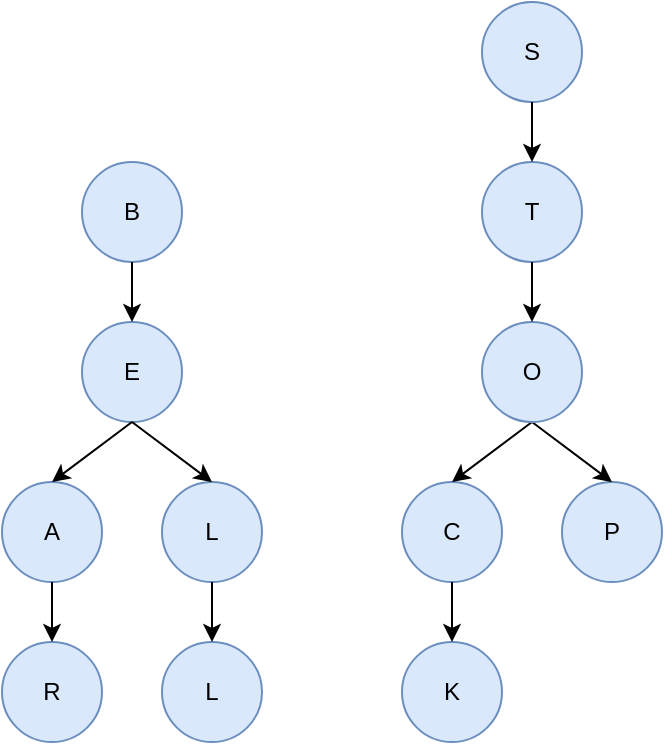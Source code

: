 <mxfile version="13.1.14" type="device"><diagram id="7iCIEOMZ6t4fqjfRX6P_" name="Page-1"><mxGraphModel dx="1422" dy="713" grid="1" gridSize="10" guides="1" tooltips="1" connect="1" arrows="1" fold="1" page="1" pageScale="1" pageWidth="827" pageHeight="1169" math="0" shadow="0"><root><mxCell id="0"/><mxCell id="1" parent="0"/><mxCell id="4EXcTasCEFakWW6M4sGl-2" value="E" style="ellipse;whiteSpace=wrap;html=1;aspect=fixed;fillColor=#dae8fc;strokeColor=#6c8ebf;" vertex="1" parent="1"><mxGeometry x="320" y="230" width="50" height="50" as="geometry"/></mxCell><mxCell id="4EXcTasCEFakWW6M4sGl-3" value="A" style="ellipse;whiteSpace=wrap;html=1;aspect=fixed;fillColor=#dae8fc;strokeColor=#6c8ebf;" vertex="1" parent="1"><mxGeometry x="280" y="310" width="50" height="50" as="geometry"/></mxCell><mxCell id="4EXcTasCEFakWW6M4sGl-4" value="B" style="ellipse;whiteSpace=wrap;html=1;aspect=fixed;fillColor=#dae8fc;strokeColor=#6c8ebf;" vertex="1" parent="1"><mxGeometry x="320" y="150" width="50" height="50" as="geometry"/></mxCell><mxCell id="4EXcTasCEFakWW6M4sGl-7" value="R" style="ellipse;whiteSpace=wrap;html=1;aspect=fixed;fillColor=#dae8fc;strokeColor=#6c8ebf;" vertex="1" parent="1"><mxGeometry x="280" y="390" width="50" height="50" as="geometry"/></mxCell><mxCell id="4EXcTasCEFakWW6M4sGl-8" value="" style="endArrow=classic;html=1;exitX=0.5;exitY=1;exitDx=0;exitDy=0;entryX=0.5;entryY=0;entryDx=0;entryDy=0;" edge="1" parent="1" source="4EXcTasCEFakWW6M4sGl-4" target="4EXcTasCEFakWW6M4sGl-2"><mxGeometry width="50" height="50" relative="1" as="geometry"><mxPoint x="390" y="390" as="sourcePoint"/><mxPoint x="440" y="340" as="targetPoint"/></mxGeometry></mxCell><mxCell id="4EXcTasCEFakWW6M4sGl-11" value="L" style="ellipse;whiteSpace=wrap;html=1;aspect=fixed;fillColor=#dae8fc;strokeColor=#6c8ebf;" vertex="1" parent="1"><mxGeometry x="360" y="390" width="50" height="50" as="geometry"/></mxCell><mxCell id="4EXcTasCEFakWW6M4sGl-12" value="L" style="ellipse;whiteSpace=wrap;html=1;aspect=fixed;fillColor=#dae8fc;strokeColor=#6c8ebf;" vertex="1" parent="1"><mxGeometry x="360" y="310" width="50" height="50" as="geometry"/></mxCell><mxCell id="4EXcTasCEFakWW6M4sGl-13" value="" style="endArrow=classic;html=1;exitX=0.5;exitY=1;exitDx=0;exitDy=0;entryX=0.5;entryY=0;entryDx=0;entryDy=0;" edge="1" parent="1" source="4EXcTasCEFakWW6M4sGl-2" target="4EXcTasCEFakWW6M4sGl-3"><mxGeometry width="50" height="50" relative="1" as="geometry"><mxPoint x="390" y="390" as="sourcePoint"/><mxPoint x="440" y="340" as="targetPoint"/></mxGeometry></mxCell><mxCell id="4EXcTasCEFakWW6M4sGl-14" value="" style="endArrow=classic;html=1;exitX=0.5;exitY=1;exitDx=0;exitDy=0;entryX=0.5;entryY=0;entryDx=0;entryDy=0;" edge="1" parent="1" source="4EXcTasCEFakWW6M4sGl-3" target="4EXcTasCEFakWW6M4sGl-7"><mxGeometry width="50" height="50" relative="1" as="geometry"><mxPoint x="390" y="390" as="sourcePoint"/><mxPoint x="440" y="340" as="targetPoint"/></mxGeometry></mxCell><mxCell id="4EXcTasCEFakWW6M4sGl-15" value="" style="endArrow=classic;html=1;exitX=0.5;exitY=1;exitDx=0;exitDy=0;entryX=0.5;entryY=0;entryDx=0;entryDy=0;" edge="1" parent="1" source="4EXcTasCEFakWW6M4sGl-2" target="4EXcTasCEFakWW6M4sGl-12"><mxGeometry width="50" height="50" relative="1" as="geometry"><mxPoint x="390" y="390" as="sourcePoint"/><mxPoint x="440" y="340" as="targetPoint"/></mxGeometry></mxCell><mxCell id="4EXcTasCEFakWW6M4sGl-16" value="" style="endArrow=classic;html=1;exitX=0.5;exitY=1;exitDx=0;exitDy=0;entryX=0.5;entryY=0;entryDx=0;entryDy=0;" edge="1" parent="1" source="4EXcTasCEFakWW6M4sGl-12" target="4EXcTasCEFakWW6M4sGl-11"><mxGeometry width="50" height="50" relative="1" as="geometry"><mxPoint x="390" y="390" as="sourcePoint"/><mxPoint x="440" y="340" as="targetPoint"/></mxGeometry></mxCell><mxCell id="4EXcTasCEFakWW6M4sGl-17" value="T" style="ellipse;whiteSpace=wrap;html=1;aspect=fixed;fillColor=#dae8fc;strokeColor=#6c8ebf;" vertex="1" parent="1"><mxGeometry x="520" y="150" width="50" height="50" as="geometry"/></mxCell><mxCell id="4EXcTasCEFakWW6M4sGl-18" value="C" style="ellipse;whiteSpace=wrap;html=1;aspect=fixed;fillColor=#dae8fc;strokeColor=#6c8ebf;" vertex="1" parent="1"><mxGeometry x="480" y="310" width="50" height="50" as="geometry"/></mxCell><mxCell id="4EXcTasCEFakWW6M4sGl-19" value="S" style="ellipse;whiteSpace=wrap;html=1;aspect=fixed;fillColor=#dae8fc;strokeColor=#6c8ebf;" vertex="1" parent="1"><mxGeometry x="520" y="70" width="50" height="50" as="geometry"/></mxCell><mxCell id="4EXcTasCEFakWW6M4sGl-20" value="K" style="ellipse;whiteSpace=wrap;html=1;aspect=fixed;fillColor=#dae8fc;strokeColor=#6c8ebf;" vertex="1" parent="1"><mxGeometry x="480" y="390" width="50" height="50" as="geometry"/></mxCell><mxCell id="4EXcTasCEFakWW6M4sGl-21" value="" style="endArrow=classic;html=1;exitX=0.5;exitY=1;exitDx=0;exitDy=0;entryX=0.5;entryY=0;entryDx=0;entryDy=0;" edge="1" parent="1" source="4EXcTasCEFakWW6M4sGl-19" target="4EXcTasCEFakWW6M4sGl-17"><mxGeometry width="50" height="50" relative="1" as="geometry"><mxPoint x="590" y="290" as="sourcePoint"/><mxPoint x="640" y="240" as="targetPoint"/></mxGeometry></mxCell><mxCell id="4EXcTasCEFakWW6M4sGl-23" value="P" style="ellipse;whiteSpace=wrap;html=1;aspect=fixed;fillColor=#dae8fc;strokeColor=#6c8ebf;" vertex="1" parent="1"><mxGeometry x="560" y="310" width="50" height="50" as="geometry"/></mxCell><mxCell id="4EXcTasCEFakWW6M4sGl-24" value="" style="endArrow=classic;html=1;exitX=0.5;exitY=1;exitDx=0;exitDy=0;entryX=0.5;entryY=0;entryDx=0;entryDy=0;" edge="1" parent="1" source="4EXcTasCEFakWW6M4sGl-28" target="4EXcTasCEFakWW6M4sGl-18"><mxGeometry width="50" height="50" relative="1" as="geometry"><mxPoint x="590" y="390" as="sourcePoint"/><mxPoint x="640" y="340" as="targetPoint"/></mxGeometry></mxCell><mxCell id="4EXcTasCEFakWW6M4sGl-25" value="" style="endArrow=classic;html=1;exitX=0.5;exitY=1;exitDx=0;exitDy=0;entryX=0.5;entryY=0;entryDx=0;entryDy=0;" edge="1" parent="1" source="4EXcTasCEFakWW6M4sGl-18" target="4EXcTasCEFakWW6M4sGl-20"><mxGeometry width="50" height="50" relative="1" as="geometry"><mxPoint x="590" y="390" as="sourcePoint"/><mxPoint x="640" y="340" as="targetPoint"/></mxGeometry></mxCell><mxCell id="4EXcTasCEFakWW6M4sGl-26" value="" style="endArrow=classic;html=1;exitX=0.5;exitY=1;exitDx=0;exitDy=0;entryX=0.5;entryY=0;entryDx=0;entryDy=0;" edge="1" parent="1" source="4EXcTasCEFakWW6M4sGl-28" target="4EXcTasCEFakWW6M4sGl-23"><mxGeometry width="50" height="50" relative="1" as="geometry"><mxPoint x="590" y="390" as="sourcePoint"/><mxPoint x="640" y="340" as="targetPoint"/></mxGeometry></mxCell><mxCell id="4EXcTasCEFakWW6M4sGl-28" value="O" style="ellipse;whiteSpace=wrap;html=1;aspect=fixed;fillColor=#dae8fc;strokeColor=#6c8ebf;" vertex="1" parent="1"><mxGeometry x="520" y="230" width="50" height="50" as="geometry"/></mxCell><mxCell id="4EXcTasCEFakWW6M4sGl-29" value="" style="endArrow=classic;html=1;exitX=0.5;exitY=1;exitDx=0;exitDy=0;entryX=0.5;entryY=0;entryDx=0;entryDy=0;" edge="1" parent="1" target="4EXcTasCEFakWW6M4sGl-28" source="4EXcTasCEFakWW6M4sGl-17"><mxGeometry width="50" height="50" relative="1" as="geometry"><mxPoint x="675" y="200" as="sourcePoint"/><mxPoint x="770" y="340" as="targetPoint"/></mxGeometry></mxCell></root></mxGraphModel></diagram></mxfile>